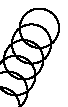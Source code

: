 prologues:=3;
verbatimtex
%&latex
\documentclass{minimal}
\begin{document}
etex

beginfig(0);

    path p;
    p := fullcircle scaled 5mm;
    draw p;
    draw p shifted  (1mm,2mm);
    draw p shifted 2(1mm,2mm);
    draw p shifted 3(1mm,2mm);
    draw p shifted 4(1mm,2mm);
    draw p shifted 5(1mm,2mm);

endfig;

end
